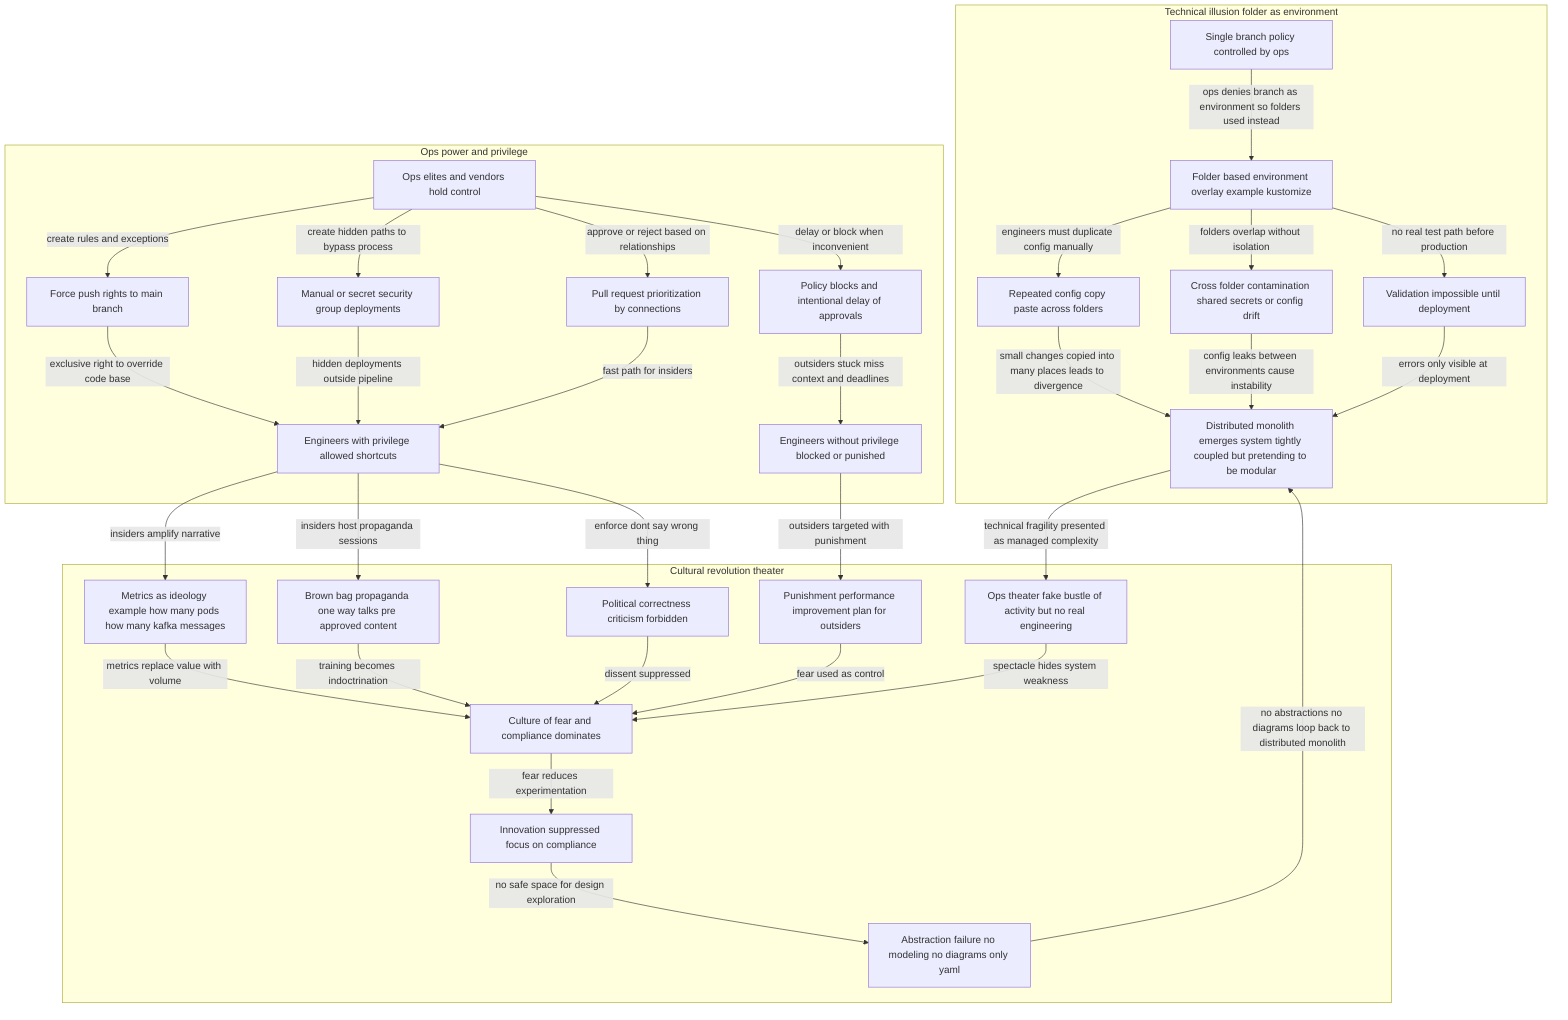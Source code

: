 graph TD

    %% Technical illusion
    subgraph Technical illusion folder as environment
        SB[Single branch policy controlled by ops]
        F1[Folder based environment overlay example kustomize]
        F2[Repeated config copy paste across folders]
        F3[Cross folder contamination shared secrets or config drift]
        F4[Validation impossible until deployment]
        M1[Distributed monolith emerges system tightly coupled but pretending to be modular]

        SB -->|ops denies branch as environment so folders used instead| F1
        F1 -->|engineers must duplicate config manually| F2
        F1 -->|folders overlap without isolation| F3
        F2 -->|small changes copied into many places leads to divergence| M1
        F3 -->|config leaks between environments cause instability| M1
        F1 -->|no real test path before production| F4
        F4 -->|errors only visible at deployment| M1
    end

    %% Ops power
    subgraph Ops power and privilege
        L1[Ops elites and vendors hold control]
        P1[Force push rights to main branch]
        P2[Manual or secret security group deployments]
        P3[Pull request prioritization by connections]
        P4[Policy blocks and intentional delay of approvals]
        E1[Engineers with privilege allowed shortcuts]
        E2[Engineers without privilege blocked or punished]

        L1 -->|create rules and exceptions| P1
        L1 -->|create hidden paths to bypass process| P2
        L1 -->|approve or reject based on relationships| P3
        L1 -->|delay or block when inconvenient| P4
        P1 -->|exclusive right to override code base| E1
        P2 -->|hidden deployments outside pipeline| E1
        P3 -->|fast path for insiders| E1
        P4 -->|outsiders stuck miss context and deadlines| E2
    end

    %% Cultural layer
    subgraph Cultural revolution theater
        C1[Ops theater fake bustle of activity but no real engineering]
        C2[Metrics as ideology example how many pods how many kafka messages]
        C3[Brown bag propaganda one way talks pre approved content]
        C4[Political correctness criticism forbidden]
        C5[Punishment performance improvement plan for outsiders]
        C6[Innovation suppressed focus on compliance]
        C7[Abstraction failure no modeling no diagrams only yaml]
        C8[Culture of fear and compliance dominates]

        M1 -->|technical fragility presented as managed complexity| C1
        E1 -->|insiders amplify narrative| C2
        E1 -->|insiders host propaganda sessions| C3
        E1 -->|enforce dont say wrong thing| C4
        E2 -->|outsiders targeted with punishment| C5
        C1 -->|spectacle hides system weakness| C8
        C2 -->|metrics replace value with volume| C8
        C3 -->|training becomes indoctrination| C8
        C4 -->|dissent suppressed| C8
        C5 -->|fear used as control| C8
        C8 -->|fear reduces experimentation| C6
        C6 -->|no safe space for design exploration| C7
        C7 -->|no abstractions no diagrams loop back to distributed monolith| M1
    end